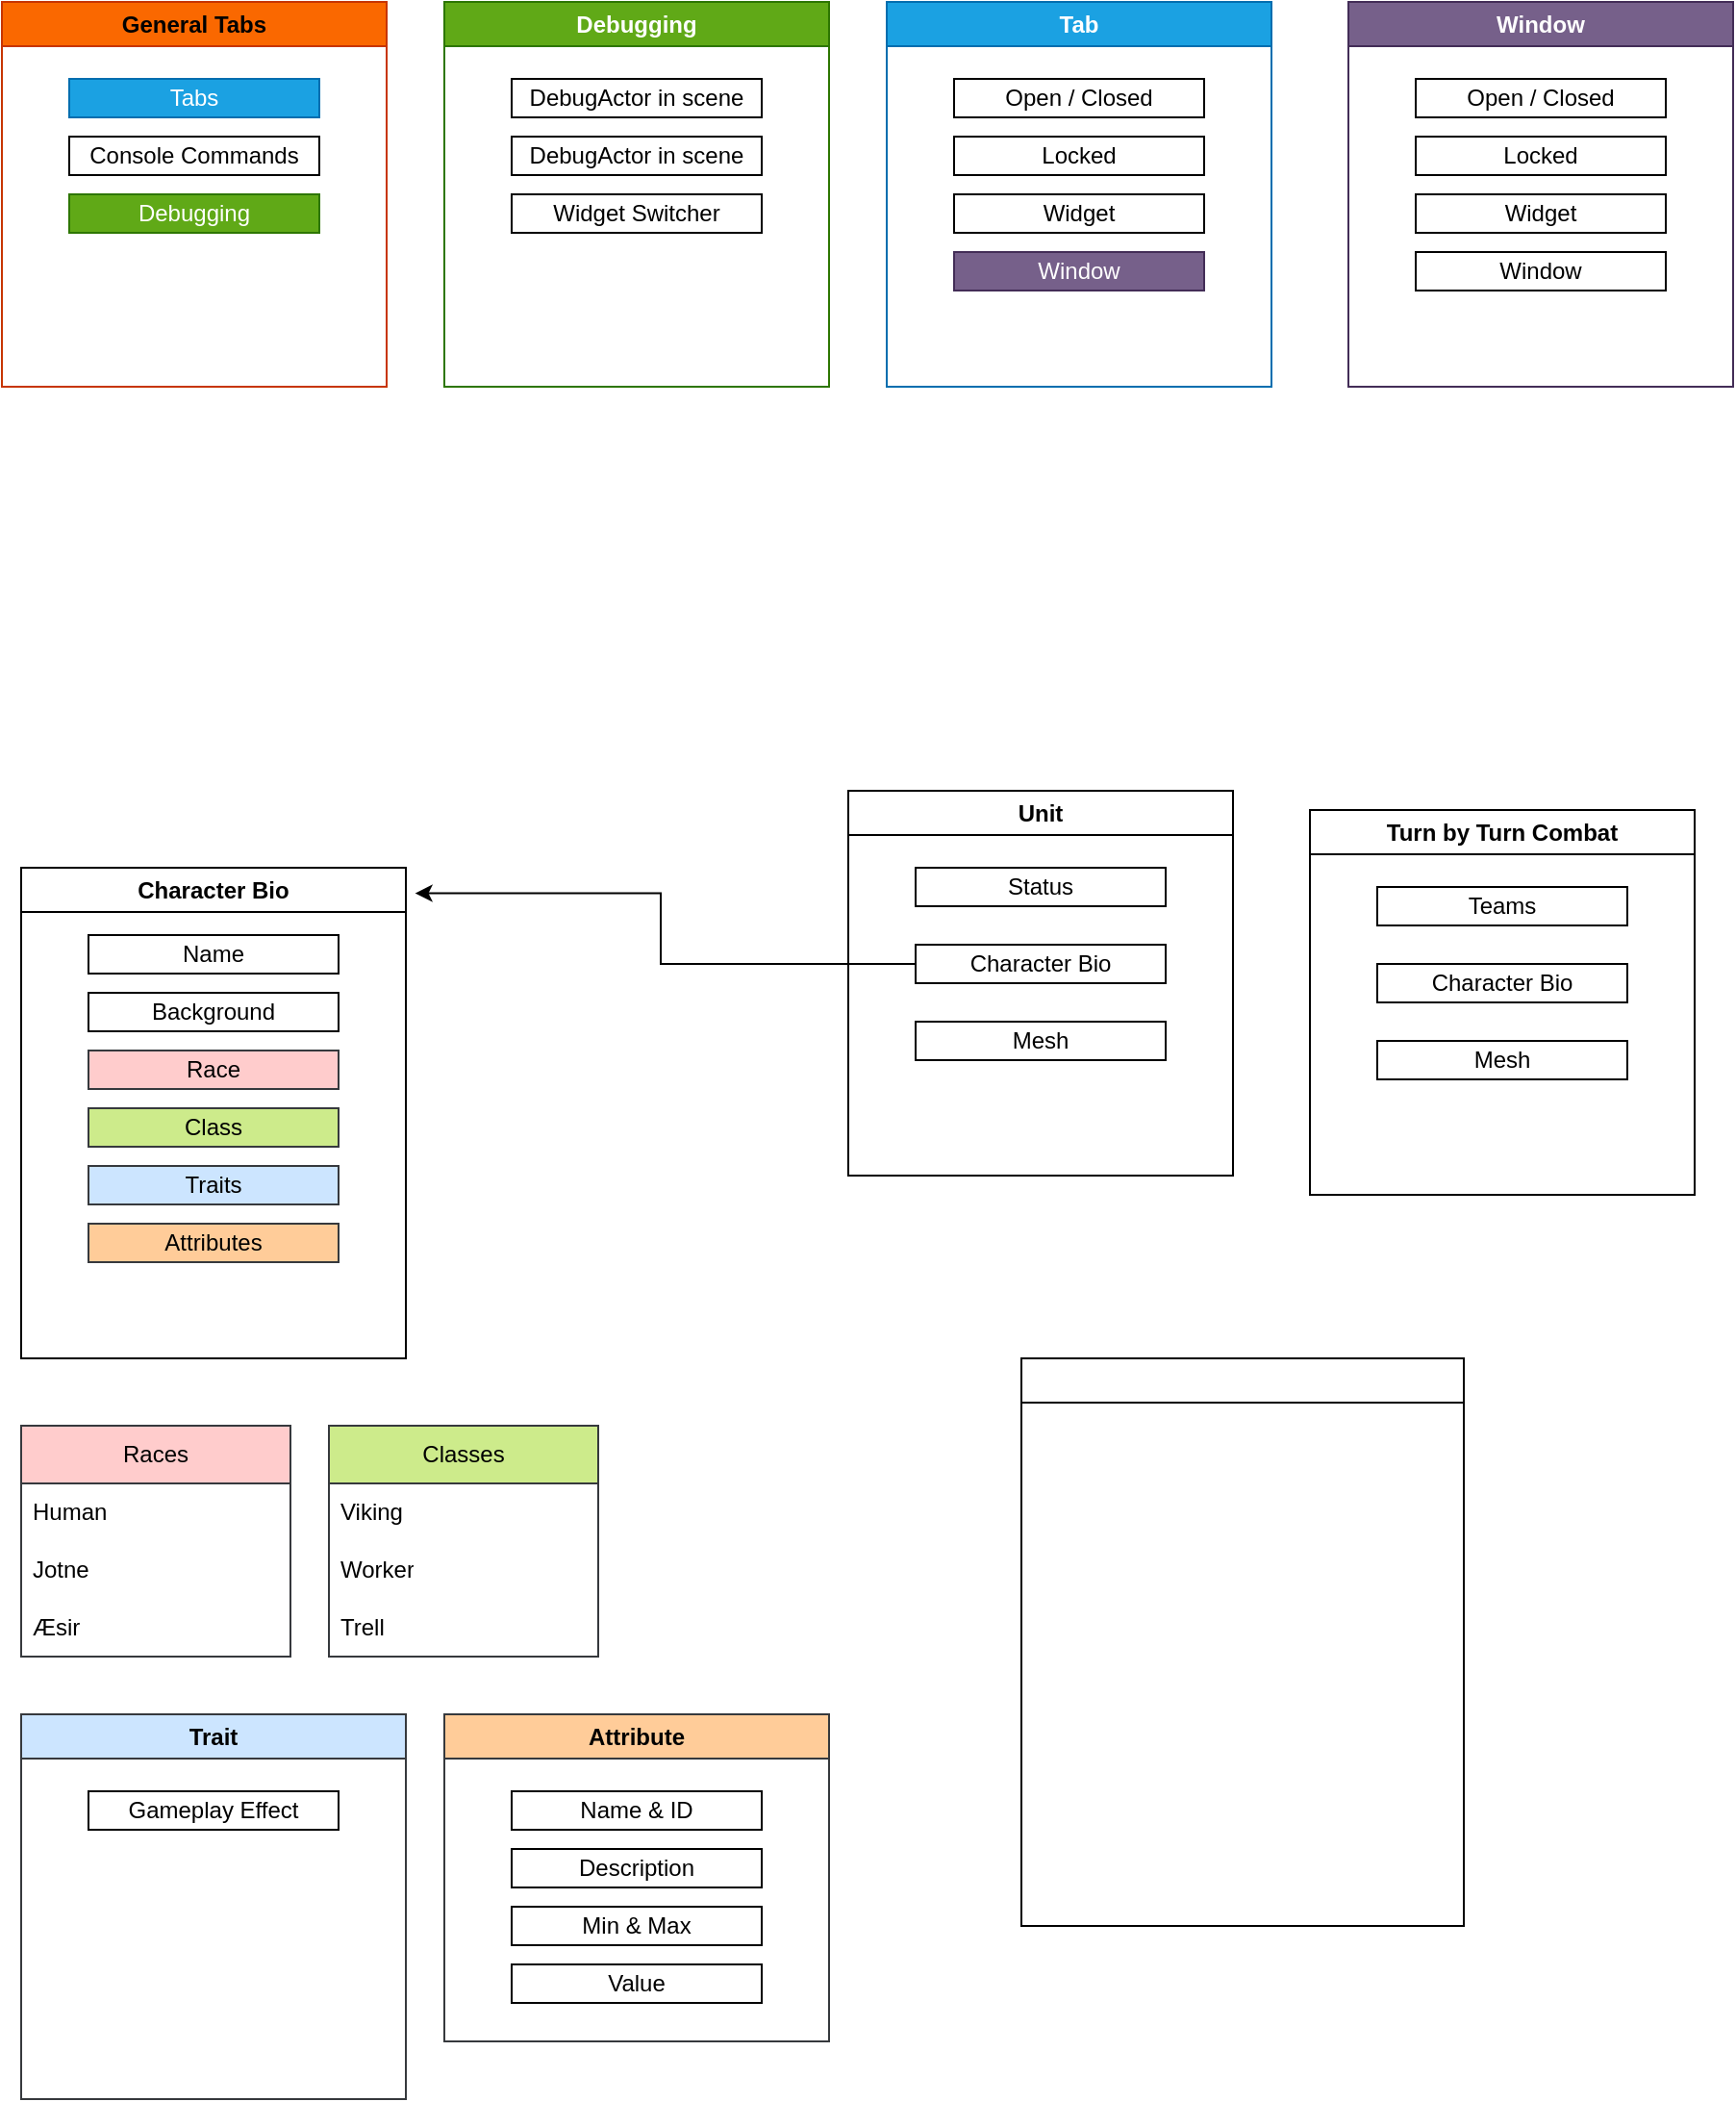<mxfile version="21.2.8" type="device">
  <diagram name="Page-1" id="kOQrRts0BxfktTEbdZxb">
    <mxGraphModel dx="1156" dy="2032" grid="1" gridSize="10" guides="1" tooltips="1" connect="1" arrows="1" fold="1" page="1" pageScale="1" pageWidth="827" pageHeight="1169" math="0" shadow="0">
      <root>
        <mxCell id="0" />
        <mxCell id="1" parent="0" />
        <mxCell id="l_Ib73AxCA1uxZtxbAsH-3" value="Unit" style="swimlane;whiteSpace=wrap;html=1;" vertex="1" parent="1">
          <mxGeometry x="510" y="150" width="200" height="200" as="geometry" />
        </mxCell>
        <mxCell id="l_Ib73AxCA1uxZtxbAsH-2" value="Status" style="rounded=0;whiteSpace=wrap;html=1;" vertex="1" parent="l_Ib73AxCA1uxZtxbAsH-3">
          <mxGeometry x="35" y="40" width="130" height="20" as="geometry" />
        </mxCell>
        <mxCell id="l_Ib73AxCA1uxZtxbAsH-4" value="Character Bio" style="rounded=0;whiteSpace=wrap;html=1;" vertex="1" parent="l_Ib73AxCA1uxZtxbAsH-3">
          <mxGeometry x="35" y="80" width="130" height="20" as="geometry" />
        </mxCell>
        <mxCell id="l_Ib73AxCA1uxZtxbAsH-17" value="Mesh" style="rounded=0;whiteSpace=wrap;html=1;" vertex="1" parent="l_Ib73AxCA1uxZtxbAsH-3">
          <mxGeometry x="35" y="120.0" width="130" height="20" as="geometry" />
        </mxCell>
        <mxCell id="l_Ib73AxCA1uxZtxbAsH-5" value="Character Bio" style="swimlane;whiteSpace=wrap;html=1;" vertex="1" parent="1">
          <mxGeometry x="80" y="190" width="200" height="255" as="geometry" />
        </mxCell>
        <mxCell id="l_Ib73AxCA1uxZtxbAsH-7" value="Name" style="rounded=0;whiteSpace=wrap;html=1;" vertex="1" parent="l_Ib73AxCA1uxZtxbAsH-5">
          <mxGeometry x="35" y="35" width="130" height="20" as="geometry" />
        </mxCell>
        <mxCell id="l_Ib73AxCA1uxZtxbAsH-8" value="Background" style="rounded=0;whiteSpace=wrap;html=1;" vertex="1" parent="l_Ib73AxCA1uxZtxbAsH-5">
          <mxGeometry x="35" y="65" width="130" height="20" as="geometry" />
        </mxCell>
        <mxCell id="l_Ib73AxCA1uxZtxbAsH-9" value="Race" style="rounded=0;whiteSpace=wrap;html=1;fillColor=#ffcccc;strokeColor=#36393d;" vertex="1" parent="l_Ib73AxCA1uxZtxbAsH-5">
          <mxGeometry x="35" y="95" width="130" height="20" as="geometry" />
        </mxCell>
        <mxCell id="l_Ib73AxCA1uxZtxbAsH-18" value="Class" style="rounded=0;whiteSpace=wrap;html=1;fillColor=#cdeb8b;strokeColor=#36393d;" vertex="1" parent="l_Ib73AxCA1uxZtxbAsH-5">
          <mxGeometry x="35" y="125.0" width="130" height="20" as="geometry" />
        </mxCell>
        <mxCell id="l_Ib73AxCA1uxZtxbAsH-23" value="Traits" style="rounded=0;whiteSpace=wrap;html=1;fillColor=#cce5ff;strokeColor=#36393d;" vertex="1" parent="l_Ib73AxCA1uxZtxbAsH-5">
          <mxGeometry x="35" y="155.0" width="130" height="20" as="geometry" />
        </mxCell>
        <mxCell id="l_Ib73AxCA1uxZtxbAsH-25" value="Attributes" style="rounded=0;whiteSpace=wrap;html=1;fillColor=#ffcc99;strokeColor=#36393d;" vertex="1" parent="l_Ib73AxCA1uxZtxbAsH-5">
          <mxGeometry x="35" y="185.0" width="130" height="20" as="geometry" />
        </mxCell>
        <mxCell id="l_Ib73AxCA1uxZtxbAsH-11" value="Trait" style="swimlane;whiteSpace=wrap;html=1;fillColor=#cce5ff;strokeColor=#36393d;" vertex="1" parent="1">
          <mxGeometry x="80" y="630" width="200" height="200" as="geometry" />
        </mxCell>
        <mxCell id="l_Ib73AxCA1uxZtxbAsH-24" value="Gameplay Effect" style="rounded=0;whiteSpace=wrap;html=1;" vertex="1" parent="l_Ib73AxCA1uxZtxbAsH-11">
          <mxGeometry x="35" y="40.0" width="130" height="20" as="geometry" />
        </mxCell>
        <mxCell id="l_Ib73AxCA1uxZtxbAsH-12" value="Races" style="swimlane;fontStyle=0;childLayout=stackLayout;horizontal=1;startSize=30;horizontalStack=0;resizeParent=1;resizeParentMax=0;resizeLast=0;collapsible=1;marginBottom=0;whiteSpace=wrap;html=1;fillColor=#ffcccc;strokeColor=#36393d;" vertex="1" parent="1">
          <mxGeometry x="80" y="480" width="140" height="120" as="geometry" />
        </mxCell>
        <mxCell id="l_Ib73AxCA1uxZtxbAsH-13" value="Human" style="text;strokeColor=none;fillColor=none;align=left;verticalAlign=middle;spacingLeft=4;spacingRight=4;overflow=hidden;points=[[0,0.5],[1,0.5]];portConstraint=eastwest;rotatable=0;whiteSpace=wrap;html=1;" vertex="1" parent="l_Ib73AxCA1uxZtxbAsH-12">
          <mxGeometry y="30" width="140" height="30" as="geometry" />
        </mxCell>
        <mxCell id="l_Ib73AxCA1uxZtxbAsH-14" value="Jotne" style="text;strokeColor=none;fillColor=none;align=left;verticalAlign=middle;spacingLeft=4;spacingRight=4;overflow=hidden;points=[[0,0.5],[1,0.5]];portConstraint=eastwest;rotatable=0;whiteSpace=wrap;html=1;" vertex="1" parent="l_Ib73AxCA1uxZtxbAsH-12">
          <mxGeometry y="60" width="140" height="30" as="geometry" />
        </mxCell>
        <mxCell id="l_Ib73AxCA1uxZtxbAsH-15" value="Æsir" style="text;strokeColor=none;fillColor=none;align=left;verticalAlign=middle;spacingLeft=4;spacingRight=4;overflow=hidden;points=[[0,0.5],[1,0.5]];portConstraint=eastwest;rotatable=0;whiteSpace=wrap;html=1;" vertex="1" parent="l_Ib73AxCA1uxZtxbAsH-12">
          <mxGeometry y="90" width="140" height="30" as="geometry" />
        </mxCell>
        <mxCell id="l_Ib73AxCA1uxZtxbAsH-19" value="Classes" style="swimlane;fontStyle=0;childLayout=stackLayout;horizontal=1;startSize=30;horizontalStack=0;resizeParent=1;resizeParentMax=0;resizeLast=0;collapsible=1;marginBottom=0;whiteSpace=wrap;html=1;rounded=0;strokeColor=#36393d;fontFamily=Helvetica;fontSize=12;fillColor=#cdeb8b;" vertex="1" parent="1">
          <mxGeometry x="240" y="480" width="140" height="120" as="geometry" />
        </mxCell>
        <mxCell id="l_Ib73AxCA1uxZtxbAsH-20" value="Viking" style="text;align=left;verticalAlign=middle;spacingLeft=4;spacingRight=4;overflow=hidden;points=[[0,0.5],[1,0.5]];portConstraint=eastwest;rotatable=0;whiteSpace=wrap;html=1;fontSize=12;fontFamily=Helvetica;" vertex="1" parent="l_Ib73AxCA1uxZtxbAsH-19">
          <mxGeometry y="30" width="140" height="30" as="geometry" />
        </mxCell>
        <mxCell id="l_Ib73AxCA1uxZtxbAsH-21" value="Worker" style="text;strokeColor=none;fillColor=none;align=left;verticalAlign=middle;spacingLeft=4;spacingRight=4;overflow=hidden;points=[[0,0.5],[1,0.5]];portConstraint=eastwest;rotatable=0;whiteSpace=wrap;html=1;fontSize=12;fontFamily=Helvetica;fontColor=default;" vertex="1" parent="l_Ib73AxCA1uxZtxbAsH-19">
          <mxGeometry y="60" width="140" height="30" as="geometry" />
        </mxCell>
        <mxCell id="l_Ib73AxCA1uxZtxbAsH-22" value="Trell" style="text;strokeColor=none;fillColor=none;align=left;verticalAlign=middle;spacingLeft=4;spacingRight=4;overflow=hidden;points=[[0,0.5],[1,0.5]];portConstraint=eastwest;rotatable=0;whiteSpace=wrap;html=1;fontSize=12;fontFamily=Helvetica;fontColor=default;" vertex="1" parent="l_Ib73AxCA1uxZtxbAsH-19">
          <mxGeometry y="90" width="140" height="30" as="geometry" />
        </mxCell>
        <mxCell id="l_Ib73AxCA1uxZtxbAsH-26" value="Attribute" style="swimlane;whiteSpace=wrap;html=1;fillColor=#ffcc99;strokeColor=#36393d;" vertex="1" parent="1">
          <mxGeometry x="300" y="630" width="200" height="170" as="geometry" />
        </mxCell>
        <mxCell id="l_Ib73AxCA1uxZtxbAsH-27" value="Name &amp;amp; ID" style="rounded=0;whiteSpace=wrap;html=1;" vertex="1" parent="l_Ib73AxCA1uxZtxbAsH-26">
          <mxGeometry x="35" y="40.0" width="130" height="20" as="geometry" />
        </mxCell>
        <mxCell id="l_Ib73AxCA1uxZtxbAsH-28" value="Description" style="rounded=0;whiteSpace=wrap;html=1;" vertex="1" parent="l_Ib73AxCA1uxZtxbAsH-26">
          <mxGeometry x="35" y="70.0" width="130" height="20" as="geometry" />
        </mxCell>
        <mxCell id="l_Ib73AxCA1uxZtxbAsH-29" value="Min &amp;amp; Max" style="rounded=0;whiteSpace=wrap;html=1;" vertex="1" parent="l_Ib73AxCA1uxZtxbAsH-26">
          <mxGeometry x="35" y="100.0" width="130" height="20" as="geometry" />
        </mxCell>
        <mxCell id="l_Ib73AxCA1uxZtxbAsH-30" value="Value" style="rounded=0;whiteSpace=wrap;html=1;" vertex="1" parent="l_Ib73AxCA1uxZtxbAsH-26">
          <mxGeometry x="35" y="130.0" width="130" height="20" as="geometry" />
        </mxCell>
        <mxCell id="l_Ib73AxCA1uxZtxbAsH-33" style="edgeStyle=orthogonalEdgeStyle;rounded=0;orthogonalLoop=1;jettySize=auto;html=1;exitX=0;exitY=0.5;exitDx=0;exitDy=0;entryX=1.024;entryY=0.052;entryDx=0;entryDy=0;entryPerimeter=0;fontFamily=Helvetica;fontSize=12;fontColor=default;" edge="1" parent="1" source="l_Ib73AxCA1uxZtxbAsH-4" target="l_Ib73AxCA1uxZtxbAsH-5">
          <mxGeometry relative="1" as="geometry" />
        </mxCell>
        <mxCell id="l_Ib73AxCA1uxZtxbAsH-34" value="" style="swimlane;whiteSpace=wrap;html=1;rounded=0;strokeColor=default;fontFamily=Helvetica;fontSize=12;fontColor=default;fillColor=default;" vertex="1" parent="1">
          <mxGeometry x="600" y="445" width="230" height="295" as="geometry" />
        </mxCell>
        <mxCell id="l_Ib73AxCA1uxZtxbAsH-35" value="Turn by Turn Combat" style="swimlane;whiteSpace=wrap;html=1;" vertex="1" parent="1">
          <mxGeometry x="750" y="160" width="200" height="200" as="geometry" />
        </mxCell>
        <mxCell id="l_Ib73AxCA1uxZtxbAsH-36" value="Teams" style="rounded=0;whiteSpace=wrap;html=1;" vertex="1" parent="l_Ib73AxCA1uxZtxbAsH-35">
          <mxGeometry x="35" y="40" width="130" height="20" as="geometry" />
        </mxCell>
        <mxCell id="l_Ib73AxCA1uxZtxbAsH-37" value="Character Bio" style="rounded=0;whiteSpace=wrap;html=1;" vertex="1" parent="l_Ib73AxCA1uxZtxbAsH-35">
          <mxGeometry x="35" y="80" width="130" height="20" as="geometry" />
        </mxCell>
        <mxCell id="l_Ib73AxCA1uxZtxbAsH-38" value="Mesh" style="rounded=0;whiteSpace=wrap;html=1;" vertex="1" parent="l_Ib73AxCA1uxZtxbAsH-35">
          <mxGeometry x="35" y="120.0" width="130" height="20" as="geometry" />
        </mxCell>
        <mxCell id="l_Ib73AxCA1uxZtxbAsH-42" value="Debugging" style="swimlane;whiteSpace=wrap;html=1;fillColor=#60a917;strokeColor=#2D7600;startSize=23;fontColor=#ffffff;" vertex="1" parent="1">
          <mxGeometry x="300" y="-260" width="200" height="200" as="geometry" />
        </mxCell>
        <mxCell id="l_Ib73AxCA1uxZtxbAsH-43" value="DebugActor in scene" style="rounded=0;whiteSpace=wrap;html=1;" vertex="1" parent="l_Ib73AxCA1uxZtxbAsH-42">
          <mxGeometry x="35" y="40.0" width="130" height="20" as="geometry" />
        </mxCell>
        <mxCell id="l_Ib73AxCA1uxZtxbAsH-44" value="DebugActor in scene" style="rounded=0;whiteSpace=wrap;html=1;" vertex="1" parent="l_Ib73AxCA1uxZtxbAsH-42">
          <mxGeometry x="35" y="70.0" width="130" height="20" as="geometry" />
        </mxCell>
        <mxCell id="l_Ib73AxCA1uxZtxbAsH-45" value="Widget Switcher" style="rounded=0;whiteSpace=wrap;html=1;" vertex="1" parent="l_Ib73AxCA1uxZtxbAsH-42">
          <mxGeometry x="35" y="100.0" width="130" height="20" as="geometry" />
        </mxCell>
        <mxCell id="l_Ib73AxCA1uxZtxbAsH-46" value="Tab" style="swimlane;whiteSpace=wrap;html=1;fillColor=#1ba1e2;strokeColor=#006EAF;fontColor=#ffffff;" vertex="1" parent="1">
          <mxGeometry x="530" y="-260" width="200" height="200" as="geometry" />
        </mxCell>
        <mxCell id="l_Ib73AxCA1uxZtxbAsH-47" value="Open / Closed" style="rounded=0;whiteSpace=wrap;html=1;" vertex="1" parent="l_Ib73AxCA1uxZtxbAsH-46">
          <mxGeometry x="35" y="40.0" width="130" height="20" as="geometry" />
        </mxCell>
        <mxCell id="l_Ib73AxCA1uxZtxbAsH-48" value="Locked" style="rounded=0;whiteSpace=wrap;html=1;" vertex="1" parent="l_Ib73AxCA1uxZtxbAsH-46">
          <mxGeometry x="35" y="70.0" width="130" height="20" as="geometry" />
        </mxCell>
        <mxCell id="l_Ib73AxCA1uxZtxbAsH-49" value="Widget" style="rounded=0;whiteSpace=wrap;html=1;" vertex="1" parent="l_Ib73AxCA1uxZtxbAsH-46">
          <mxGeometry x="35" y="100.0" width="130" height="20" as="geometry" />
        </mxCell>
        <mxCell id="l_Ib73AxCA1uxZtxbAsH-50" value="Window" style="rounded=0;whiteSpace=wrap;html=1;fillColor=#76608a;fontColor=#ffffff;strokeColor=#432D57;" vertex="1" parent="l_Ib73AxCA1uxZtxbAsH-46">
          <mxGeometry x="35" y="130.0" width="130" height="20" as="geometry" />
        </mxCell>
        <mxCell id="l_Ib73AxCA1uxZtxbAsH-51" value="Window" style="swimlane;whiteSpace=wrap;html=1;fillColor=#76608a;strokeColor=#432D57;fontColor=#ffffff;" vertex="1" parent="1">
          <mxGeometry x="770" y="-260" width="200" height="200" as="geometry" />
        </mxCell>
        <mxCell id="l_Ib73AxCA1uxZtxbAsH-52" value="Open / Closed" style="rounded=0;whiteSpace=wrap;html=1;" vertex="1" parent="l_Ib73AxCA1uxZtxbAsH-51">
          <mxGeometry x="35" y="40.0" width="130" height="20" as="geometry" />
        </mxCell>
        <mxCell id="l_Ib73AxCA1uxZtxbAsH-53" value="Locked" style="rounded=0;whiteSpace=wrap;html=1;" vertex="1" parent="l_Ib73AxCA1uxZtxbAsH-51">
          <mxGeometry x="35" y="70.0" width="130" height="20" as="geometry" />
        </mxCell>
        <mxCell id="l_Ib73AxCA1uxZtxbAsH-54" value="Widget" style="rounded=0;whiteSpace=wrap;html=1;" vertex="1" parent="l_Ib73AxCA1uxZtxbAsH-51">
          <mxGeometry x="35" y="100.0" width="130" height="20" as="geometry" />
        </mxCell>
        <mxCell id="l_Ib73AxCA1uxZtxbAsH-55" value="Window" style="rounded=0;whiteSpace=wrap;html=1;" vertex="1" parent="l_Ib73AxCA1uxZtxbAsH-51">
          <mxGeometry x="35" y="130.0" width="130" height="20" as="geometry" />
        </mxCell>
        <mxCell id="l_Ib73AxCA1uxZtxbAsH-58" value="General Tabs" style="swimlane;whiteSpace=wrap;html=1;fillColor=#fa6800;strokeColor=#C73500;startSize=23;fontColor=#000000;" vertex="1" parent="1">
          <mxGeometry x="70" y="-260" width="200" height="200" as="geometry" />
        </mxCell>
        <mxCell id="l_Ib73AxCA1uxZtxbAsH-59" value="Tabs" style="rounded=0;whiteSpace=wrap;html=1;fillColor=#1ba1e2;fontColor=#ffffff;strokeColor=#006EAF;" vertex="1" parent="l_Ib73AxCA1uxZtxbAsH-58">
          <mxGeometry x="35" y="40.0" width="130" height="20" as="geometry" />
        </mxCell>
        <mxCell id="l_Ib73AxCA1uxZtxbAsH-60" value="Console Commands" style="rounded=0;whiteSpace=wrap;html=1;" vertex="1" parent="l_Ib73AxCA1uxZtxbAsH-58">
          <mxGeometry x="35" y="70.0" width="130" height="20" as="geometry" />
        </mxCell>
        <mxCell id="l_Ib73AxCA1uxZtxbAsH-61" value="Debugging" style="rounded=0;whiteSpace=wrap;html=1;fillColor=#60a917;fontColor=#ffffff;strokeColor=#2D7600;" vertex="1" parent="l_Ib73AxCA1uxZtxbAsH-58">
          <mxGeometry x="35" y="100.0" width="130" height="20" as="geometry" />
        </mxCell>
      </root>
    </mxGraphModel>
  </diagram>
</mxfile>
